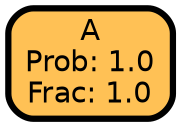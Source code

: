 graph Tree {
node [shape=box, style="filled, rounded",color="black",penwidth="3",fontcolor="black",                 fontname=helvetica] ;
graph [ranksep="0 equally", splines=straight,                 bgcolor=transparent, dpi=200] ;
edge [fontname=helvetica, fontweight=bold,fontcolor=grey14,color=lightgray] ;
0 [label="A
Prob: 1.0
Frac: 1.0", fillcolor="#ffc155"] ;
{rank = same;}}